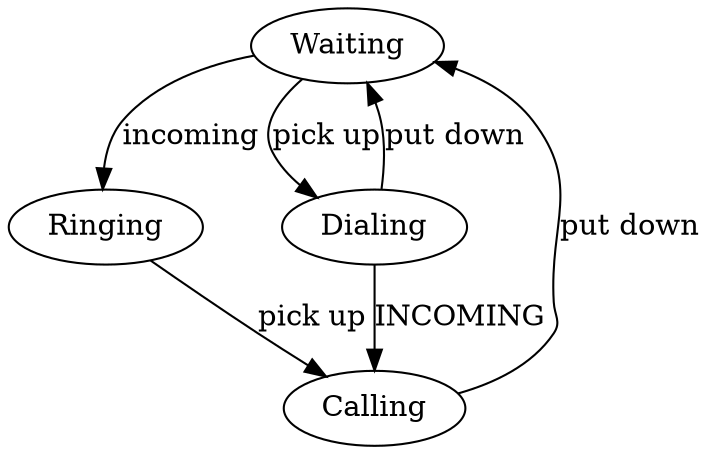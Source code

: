 digraph {
    Waiting -> Ringing [label="incoming"];
    Waiting -> Dialing [label="pick up"];
    Ringing -> Calling [label="pick up"];
    Calling -> Waiting [label="put down"];
    Dialing -> Calling [label="INCOMING"];
    Dialing -> Waiting [label="put down"];
}
